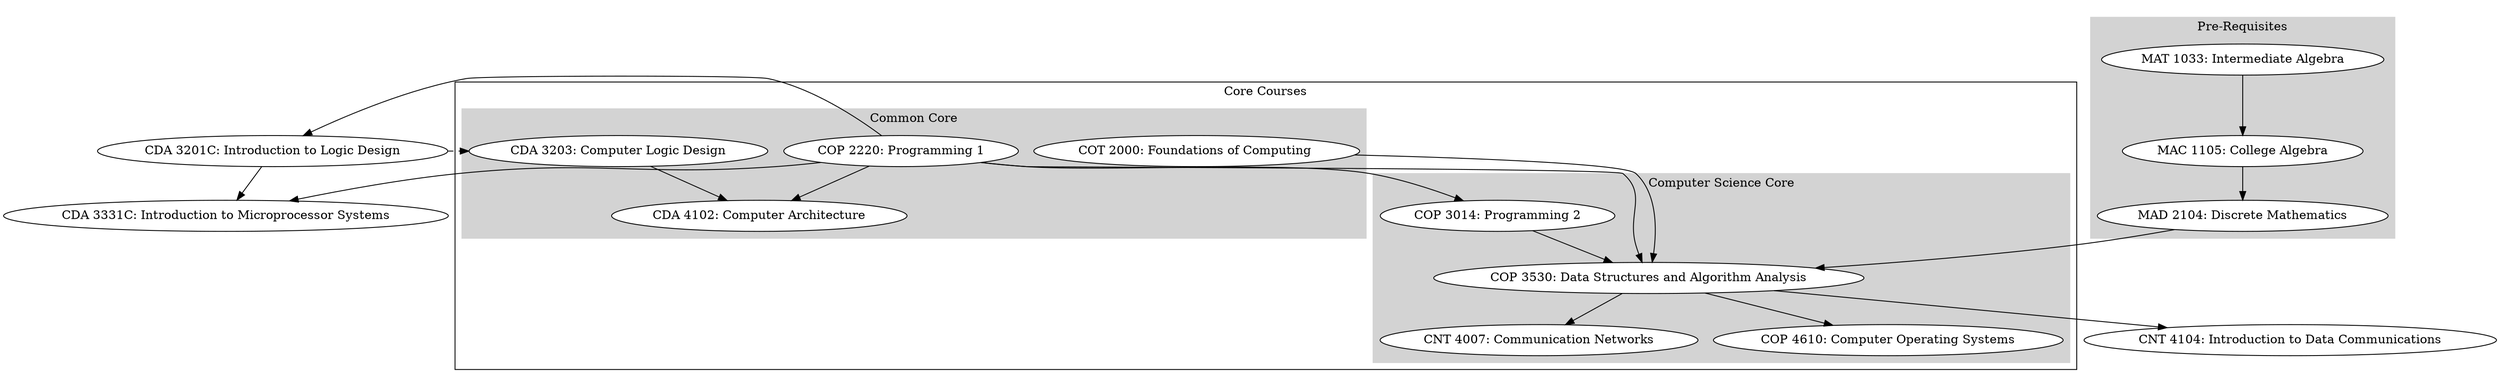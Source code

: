 digraph G {
    CDA_3201C [
        fillcolor = white,
        label = "CDA 3201C: Introduction to Logic Design",
        style = filled
    ]

    CDA_3203 [
        fillcolor = white,
        label = "CDA 3203: Computer Logic Design",
        style = filled
    ]
    
    CDA_3331C [
        fillcolor = white,
        label = "CDA 3331C: Introduction to Microprocessor Systems",
        style = filled
    ]
    
    CDA_4102 [
        fillcolor = white,
        label = "CDA 4102: Computer Architecture",
        style = filled
    ]
    
    CNT_4007 [
        fillcolor = white,
        label = "CNT 4007: Communication Networks",
        style = filled
    ]
    
    CNT_4104 [
        fillcolor = white,
        label = "CNT 4104: Introduction to Data Communications",
        style = filled
    ]
    
    COP_2220 [
        fillcolor = white,
        label = "COP 2220: Programming 1",
        style = filled
    ]
    
    COP_3014 [
        fillcolor = white,
        label = "COP 3014: Programming 2",
        style = filled
    ]
    
    COP_3530 [
        fillcolor = white,
        label = "COP 3530: Data Structures and Algorithm Analysis",
        style = filled
    ]
    
    COP_4610 [
        fillcolor = white,
        label = "COP 4610: Computer Operating Systems",
        style = filled
    ]
    
    COT_2000 [
        fillcolor = white,
        label = "COT 2000: Foundations of Computing ",
        style = filled
    ]

    MAC_1105 [
        fillcolor = white,
        label = "MAC 1105: College Algebra",
        style = filled
    ]
    
    MAD_2104 [
        fillcolor = white,
        label = "MAD 2104: Discrete Mathematics",
        style = filled
    ]

    MAT_1033 [
        fillcolor = white,
        label = "MAT 1033: Intermediate Algebra",
        style = filled
    ]

    subgraph cluster_0 {
        color = invis

        subgraph cluster_0 {
            color = lightgrey
            label = "Pre-Requisites"
            style = filled
            
            node [
                color = white,
                style = filled
            ]

            MAC_1105  -> MAD_2104

            MAT_1033  -> MAC_1105
        }
    }

    subgraph cluster_1 {
        label = "Core Courses"
        
        subgraph cluster_0 {
            color = lightgrey
            label = "Common Core"
            style = filled

            node [
                color = white,
                style = filled
            ]

            COT_2000

            CDA_3203  -> CDA_4102
            
            COP_2220  -> CDA_4102
        }

        subgraph cluster_1 {
            color = lightgrey
            label = "Computer Science Core"
            style = filled

            node [
                color = white,
                style = filled
            ]

            COP_3530  -> CNT_4007
            COP_3530  -> COP_4610

            COP_3014
            
            COP_4610

            MAD_2104  -> COP_3530
        }

        subgraph cluster_2 {
            color = lightgrey
            label = "Computer Engineering Core"
            style = filled

            node [
                color = white,
                style = filled
            ]
        }

        COP_2220  -> COP_3014
        COP_2220  -> COP_3530
        COP_3014  -> COP_3530

        COT_2000  -> COP_3530
    }
    
    CDA_3201C -> CDA_3203 [style = "dashed"]
    CDA_3201C -> CDA_3331C

    COP_2220  -> CDA_3201C
    COP_2220  -> CDA_3331C
    COP_3530  -> CNT_4104
}